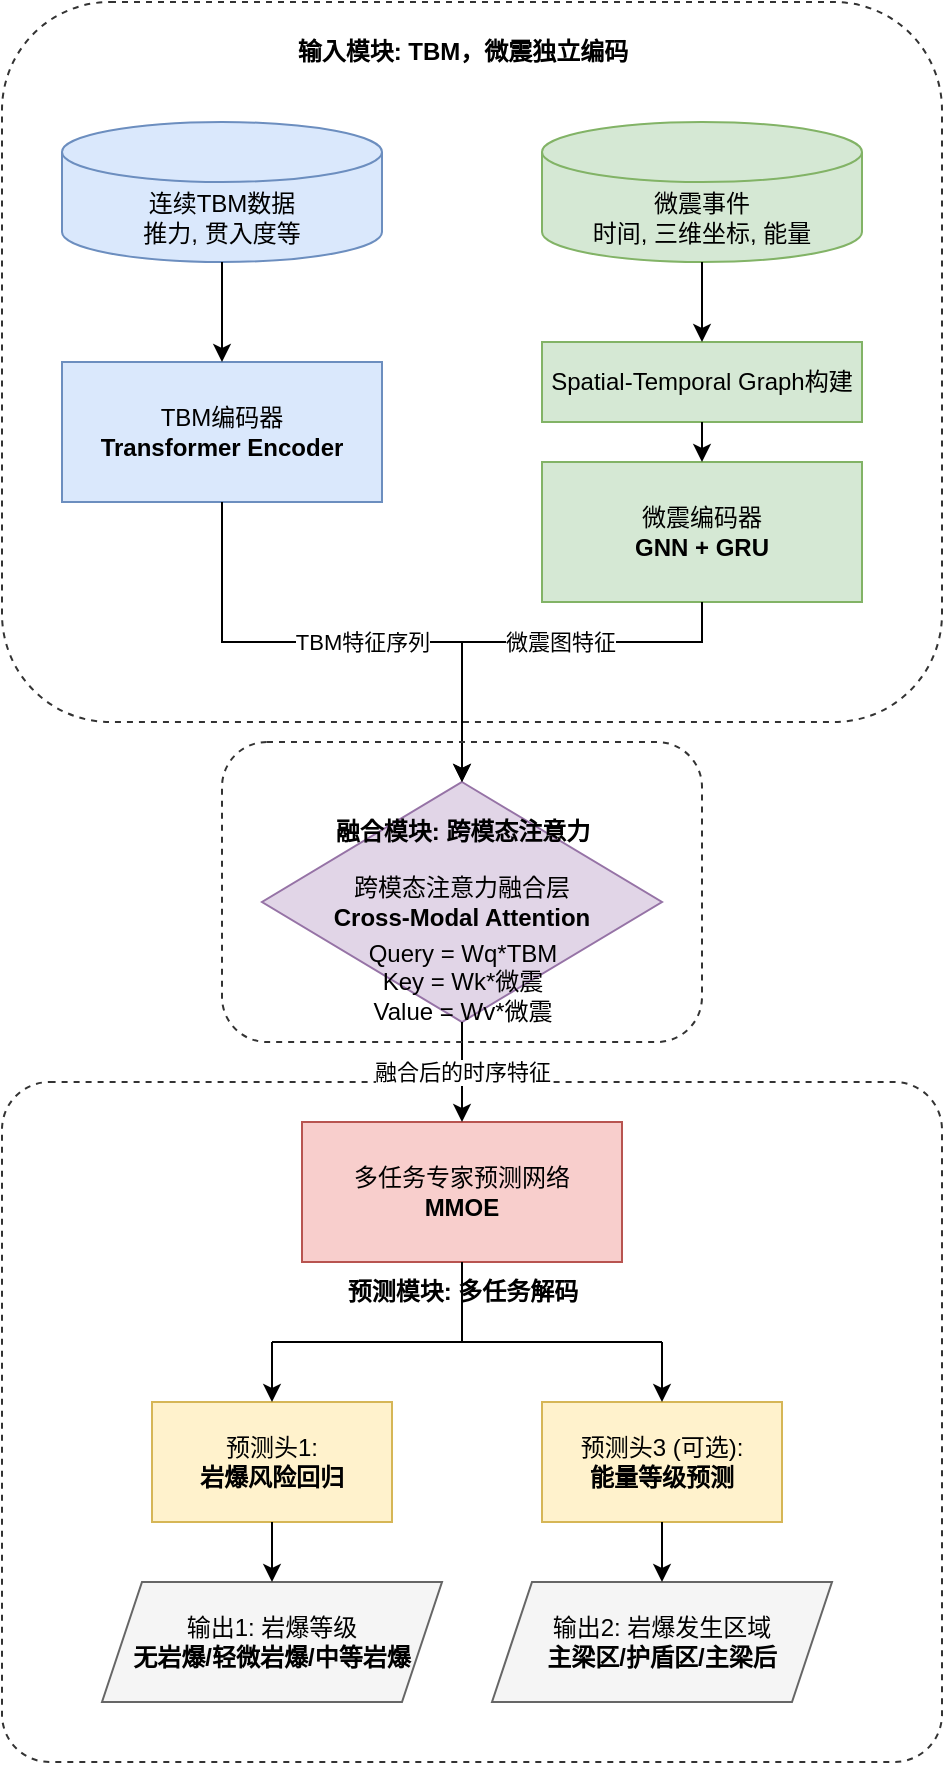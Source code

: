 <mxfile version="27.1.4">
  <diagram name="Page-1" id="NHhMc8hHbGFYD58Z5W1f">
    <mxGraphModel dx="1148" dy="789" grid="1" gridSize="10" guides="1" tooltips="1" connect="1" arrows="1" fold="1" page="1" pageScale="1" pageWidth="827" pageHeight="1169" math="0" shadow="0">
      <root>
        <mxCell id="0" />
        <mxCell id="1" parent="0" />
        <mxCell id="FqFrVolzEPRRc96D3bEb-33" value="" style="rounded=1;whiteSpace=wrap;html=1;dashed=1;fillColor=none;strokeColor=#333333;arcSize=7;" vertex="1" parent="1">
          <mxGeometry x="610" y="800" width="470" height="340" as="geometry" />
        </mxCell>
        <mxCell id="FqFrVolzEPRRc96D3bEb-29" value="" style="rounded=1;whiteSpace=wrap;html=1;dashed=1;fillColor=none;strokeColor=#333333;" vertex="1" parent="1">
          <mxGeometry x="610" y="260" width="470" height="360" as="geometry" />
        </mxCell>
        <mxCell id="FqFrVolzEPRRc96D3bEb-1" value="连续TBM数据&lt;br&gt;推力, 贯入度等" style="shape=cylinder3;whiteSpace=wrap;html=1;boundedLbl=1;backgroundOutline=1;size=15;fillColor=#dae8fc;strokeColor=#6c8ebf;" vertex="1" parent="1">
          <mxGeometry x="640" y="320" width="160" height="70" as="geometry" />
        </mxCell>
        <mxCell id="FqFrVolzEPRRc96D3bEb-2" value="微震事件&lt;br&gt;时间, 三维坐标, 能量" style="shape=cylinder3;whiteSpace=wrap;html=1;boundedLbl=1;backgroundOutline=1;size=15;fillColor=#d5e8d4;strokeColor=#82b366;" vertex="1" parent="1">
          <mxGeometry x="880" y="320" width="160" height="70" as="geometry" />
        </mxCell>
        <mxCell id="FqFrVolzEPRRc96D3bEb-3" value="TBM编码器&lt;br&gt;&lt;b&gt;Transformer Encoder&lt;/b&gt;" style="rounded=0;whiteSpace=wrap;html=1;fillColor=#dae8fc;strokeColor=#6c8ebf;" vertex="1" parent="1">
          <mxGeometry x="640" y="440" width="160" height="70" as="geometry" />
        </mxCell>
        <mxCell id="FqFrVolzEPRRc96D3bEb-4" value="" style="endArrow=classic;html=1;rounded=0;" edge="1" parent="1" source="FqFrVolzEPRRc96D3bEb-1" target="FqFrVolzEPRRc96D3bEb-3">
          <mxGeometry width="50" height="50" relative="1" as="geometry">
            <mxPoint x="900" y="490" as="sourcePoint" />
            <mxPoint x="950" y="440" as="targetPoint" />
          </mxGeometry>
        </mxCell>
        <mxCell id="FqFrVolzEPRRc96D3bEb-5" value="&lt;span style=&quot;text-align: start; white-space: pre;&quot; data-slate-fragment=&quot;JTVCJTdCJTIydHlwZSUyMiUzQSUyMnBhcmFncmFwaCUyMiUyQyUyMmNoaWxkcmVuJTIyJTNBJTVCJTdCJTIyaWQlMjIlM0ElMjJ6eWI5ZHZhTVdCJTIyJTJDJTIycGFyYUlkeCUyMiUzQTAlMkMlMjJzcmMlMjIlM0ElMjJzcGF0aWFsLXRlbXBvcmFsJTIwZ3JhcGglMjIlMkMlMjJkc3QlMjIlM0ElMjIlRTYlOTclQjYlRTclQTklQkElRTUlOUIlQkUlMjIlMkMlMjJtZXRhZGF0YSUyMiUzQSUyMiUyMiUyQyUyMm1hdGNoZXMlMjIlM0FudWxsJTJDJTIybWV0YURhdGElMjIlM0ElNUIlNUQlMkMlMjJ0ZXh0JTIyJTNBJTIyc3BhdGlhbC10ZW1wb3JhbCUyMGdyYXBoJTIyJTdEJTVEJTdEJTVE&quot;&gt;Spatial-Temporal Graph&lt;/span&gt;构建" style="rounded=0;whiteSpace=wrap;html=1;fillColor=#d5e8d4;strokeColor=#82b366;" vertex="1" parent="1">
          <mxGeometry x="880" y="430" width="160" height="40" as="geometry" />
        </mxCell>
        <mxCell id="FqFrVolzEPRRc96D3bEb-6" value="" style="endArrow=classic;html=1;rounded=0;" edge="1" parent="1" source="FqFrVolzEPRRc96D3bEb-2" target="FqFrVolzEPRRc96D3bEb-5">
          <mxGeometry width="50" height="50" relative="1" as="geometry">
            <mxPoint x="750" y="500" as="sourcePoint" />
            <mxPoint x="800" y="450" as="targetPoint" />
          </mxGeometry>
        </mxCell>
        <mxCell id="FqFrVolzEPRRc96D3bEb-7" value="微震编码器&lt;br&gt;&lt;b&gt;GNN + GRU&lt;/b&gt;" style="rounded=0;whiteSpace=wrap;html=1;fillColor=#d5e8d4;strokeColor=#82b366;" vertex="1" parent="1">
          <mxGeometry x="880" y="490" width="160" height="70" as="geometry" />
        </mxCell>
        <mxCell id="FqFrVolzEPRRc96D3bEb-8" value="" style="endArrow=classic;html=1;rounded=0;" edge="1" parent="1" source="FqFrVolzEPRRc96D3bEb-5" target="FqFrVolzEPRRc96D3bEb-7">
          <mxGeometry width="50" height="50" relative="1" as="geometry">
            <mxPoint x="970" y="410" as="sourcePoint" />
            <mxPoint x="970" y="460" as="targetPoint" />
          </mxGeometry>
        </mxCell>
        <mxCell id="FqFrVolzEPRRc96D3bEb-9" value="跨模态注意力融合层&lt;br&gt;&lt;b&gt;Cross-Modal Attention&lt;/b&gt;" style="rhombus;whiteSpace=wrap;html=1;rounded=0;fillColor=#e1d5e7;strokeColor=#9673a6;" vertex="1" parent="1">
          <mxGeometry x="740" y="650" width="200" height="120" as="geometry" />
        </mxCell>
        <mxCell id="FqFrVolzEPRRc96D3bEb-10" value="TBM特征序列" style="edgeStyle=orthogonalEdgeStyle;rounded=0;orthogonalLoop=1;jettySize=auto;html=1;entryX=0.5;entryY=0;entryDx=0;entryDy=0;exitX=0.5;exitY=1;exitDx=0;exitDy=0;" edge="1" parent="1" source="FqFrVolzEPRRc96D3bEb-3" target="FqFrVolzEPRRc96D3bEb-9">
          <mxGeometry x="0.076" relative="1" as="geometry">
            <mxPoint x="640" y="650" as="targetPoint" />
            <Array as="points">
              <mxPoint x="720" y="580" />
              <mxPoint x="840" y="580" />
            </Array>
            <mxPoint as="offset" />
          </mxGeometry>
        </mxCell>
        <mxCell id="FqFrVolzEPRRc96D3bEb-11" value="微震图特征" style="edgeStyle=orthogonalEdgeStyle;rounded=0;orthogonalLoop=1;jettySize=auto;html=1;entryX=0.5;entryY=0;" edge="1" parent="1" source="FqFrVolzEPRRc96D3bEb-7" target="FqFrVolzEPRRc96D3bEb-9">
          <mxGeometry x="-0.143" relative="1" as="geometry">
            <mxPoint x="1040" y="650" as="targetPoint" />
            <Array as="points">
              <mxPoint x="840" y="580" />
            </Array>
            <mxPoint x="-1" as="offset" />
          </mxGeometry>
        </mxCell>
        <mxCell id="FqFrVolzEPRRc96D3bEb-12" value="多任务专家预测网络&lt;br&gt;&lt;b&gt;MMOE&lt;/b&gt;" style="rounded=0;whiteSpace=wrap;html=1;fillColor=#f8cecc;strokeColor=#b85450;" vertex="1" parent="1">
          <mxGeometry x="760" y="820" width="160" height="70" as="geometry" />
        </mxCell>
        <mxCell id="FqFrVolzEPRRc96D3bEb-13" value="融合后的时序特征" style="endArrow=classic;html=1;rounded=0;" edge="1" parent="1" source="FqFrVolzEPRRc96D3bEb-9" target="FqFrVolzEPRRc96D3bEb-12">
          <mxGeometry width="50" height="50" relative="1" as="geometry">
            <mxPoint x="830" y="760" as="sourcePoint" />
            <mxPoint x="880" y="710" as="targetPoint" />
          </mxGeometry>
        </mxCell>
        <mxCell id="FqFrVolzEPRRc96D3bEb-14" value="" style="endArrow=none;html=1;rounded=0;exitX=0.5;exitY=1;exitDx=0;exitDy=0;" edge="1" parent="1" source="FqFrVolzEPRRc96D3bEb-12">
          <mxGeometry width="50" height="50" relative="1" as="geometry">
            <mxPoint x="830" y="910" as="sourcePoint" />
            <mxPoint x="840" y="930" as="targetPoint" />
          </mxGeometry>
        </mxCell>
        <mxCell id="FqFrVolzEPRRc96D3bEb-15" value="" style="endArrow=none;html=1;rounded=0;" edge="1" parent="1">
          <mxGeometry width="50" height="50" relative="1" as="geometry">
            <mxPoint x="745" y="930" as="sourcePoint" />
            <mxPoint x="940" y="930" as="targetPoint" />
          </mxGeometry>
        </mxCell>
        <mxCell id="FqFrVolzEPRRc96D3bEb-16" value="预测头1:&lt;br&gt;&lt;b&gt;岩爆风险回归&lt;/b&gt;" style="rounded=0;whiteSpace=wrap;html=1;fillColor=#fff2cc;strokeColor=#d6b656;" vertex="1" parent="1">
          <mxGeometry x="685" y="960" width="120" height="60" as="geometry" />
        </mxCell>
        <mxCell id="FqFrVolzEPRRc96D3bEb-18" value="预测头3 (可选):&lt;br&gt;&lt;b&gt;能量等级预测&lt;/b&gt;" style="rounded=0;whiteSpace=wrap;html=1;fillColor=#fff2cc;strokeColor=#d6b656;" vertex="1" parent="1">
          <mxGeometry x="880" y="960" width="120" height="60" as="geometry" />
        </mxCell>
        <mxCell id="FqFrVolzEPRRc96D3bEb-19" value="" style="endArrow=classic;html=1;rounded=0;entryX=0.5;entryY=0;entryDx=0;entryDy=0;" edge="1" parent="1" target="FqFrVolzEPRRc96D3bEb-16">
          <mxGeometry width="50" height="50" relative="1" as="geometry">
            <mxPoint x="745" y="930" as="sourcePoint" />
            <mxPoint x="650" y="880" as="targetPoint" />
          </mxGeometry>
        </mxCell>
        <mxCell id="FqFrVolzEPRRc96D3bEb-21" value="" style="endArrow=classic;html=1;rounded=0;entryX=0.5;entryY=0;entryDx=0;entryDy=0;" edge="1" parent="1" target="FqFrVolzEPRRc96D3bEb-18">
          <mxGeometry width="50" height="50" relative="1" as="geometry">
            <mxPoint x="940" y="930" as="sourcePoint" />
            <mxPoint x="1130" y="880" as="targetPoint" />
          </mxGeometry>
        </mxCell>
        <mxCell id="FqFrVolzEPRRc96D3bEb-22" value="输出1: 岩爆等级&lt;br&gt;&lt;b&gt;无岩爆/轻微岩爆/中等岩爆&lt;/b&gt;" style="shape=parallelogram;perimeter=parallelogramPerimeter;whiteSpace=wrap;html=1;fixedSize=1;fillColor=#f5f5f5;strokeColor=#666666;fontStyle=0" vertex="1" parent="1">
          <mxGeometry x="660" y="1050" width="170" height="60" as="geometry" />
        </mxCell>
        <mxCell id="FqFrVolzEPRRc96D3bEb-23" value="" style="endArrow=classic;html=1;rounded=0;" edge="1" parent="1" source="FqFrVolzEPRRc96D3bEb-16" target="FqFrVolzEPRRc96D3bEb-22">
          <mxGeometry width="50" height="50" relative="1" as="geometry">
            <mxPoint x="830" y="1050" as="sourcePoint" />
            <mxPoint x="880" y="1000" as="targetPoint" />
          </mxGeometry>
        </mxCell>
        <mxCell id="FqFrVolzEPRRc96D3bEb-26" value="输出2: 岩爆发生区域&lt;div&gt;&lt;b&gt;主梁区/护盾区/主梁后&lt;/b&gt;&lt;/div&gt;" style="shape=parallelogram;perimeter=parallelogramPerimeter;whiteSpace=wrap;html=1;fixedSize=1;fillColor=#f5f5f5;strokeColor=#666666;" vertex="1" parent="1">
          <mxGeometry x="855" y="1050" width="170" height="60" as="geometry" />
        </mxCell>
        <mxCell id="FqFrVolzEPRRc96D3bEb-27" value="" style="endArrow=classic;html=1;rounded=0;" edge="1" parent="1" source="FqFrVolzEPRRc96D3bEb-18" target="FqFrVolzEPRRc96D3bEb-26">
          <mxGeometry width="50" height="50" relative="1" as="geometry">
            <mxPoint x="1090" y="1060" as="sourcePoint" />
            <mxPoint x="1140" y="1010" as="targetPoint" />
          </mxGeometry>
        </mxCell>
        <mxCell id="FqFrVolzEPRRc96D3bEb-30" value="输入模块: TBM，微震独立编码" style="text;html=1;align=center;verticalAlign=middle;resizable=0;points=[];autosize=1;strokeColor=none;fillColor=none;fontStyle=1" vertex="1" parent="1">
          <mxGeometry x="745" y="270" width="190" height="30" as="geometry" />
        </mxCell>
        <mxCell id="FqFrVolzEPRRc96D3bEb-31" value="" style="rounded=1;whiteSpace=wrap;html=1;dashed=1;fillColor=none;strokeColor=#333333;" vertex="1" parent="1">
          <mxGeometry x="720" y="630" width="240" height="150" as="geometry" />
        </mxCell>
        <mxCell id="FqFrVolzEPRRc96D3bEb-32" value="融合模块: 跨模态注意力" style="text;html=1;align=center;verticalAlign=middle;resizable=0;points=[];autosize=1;strokeColor=none;fillColor=none;fontStyle=1" vertex="1" parent="1">
          <mxGeometry x="755" y="660" width="170" height="30" as="geometry" />
        </mxCell>
        <mxCell id="FqFrVolzEPRRc96D3bEb-34" value="预测模块: 多任务解码" style="text;html=1;align=center;verticalAlign=middle;resizable=0;points=[];autosize=1;strokeColor=none;fillColor=none;fontStyle=1" vertex="1" parent="1">
          <mxGeometry x="770" y="890" width="140" height="30" as="geometry" />
        </mxCell>
        <mxCell id="FqFrVolzEPRRc96D3bEb-35" value="Query = Wq*TBM&lt;div&gt;Key = Wk*微震&lt;/div&gt;&lt;div&gt;Value = Wv*微震&lt;/div&gt;" style="text;html=1;align=center;verticalAlign=middle;resizable=0;points=[];autosize=1;strokeColor=none;fillColor=none;" vertex="1" parent="1">
          <mxGeometry x="780" y="720" width="120" height="60" as="geometry" />
        </mxCell>
      </root>
    </mxGraphModel>
  </diagram>
</mxfile>

